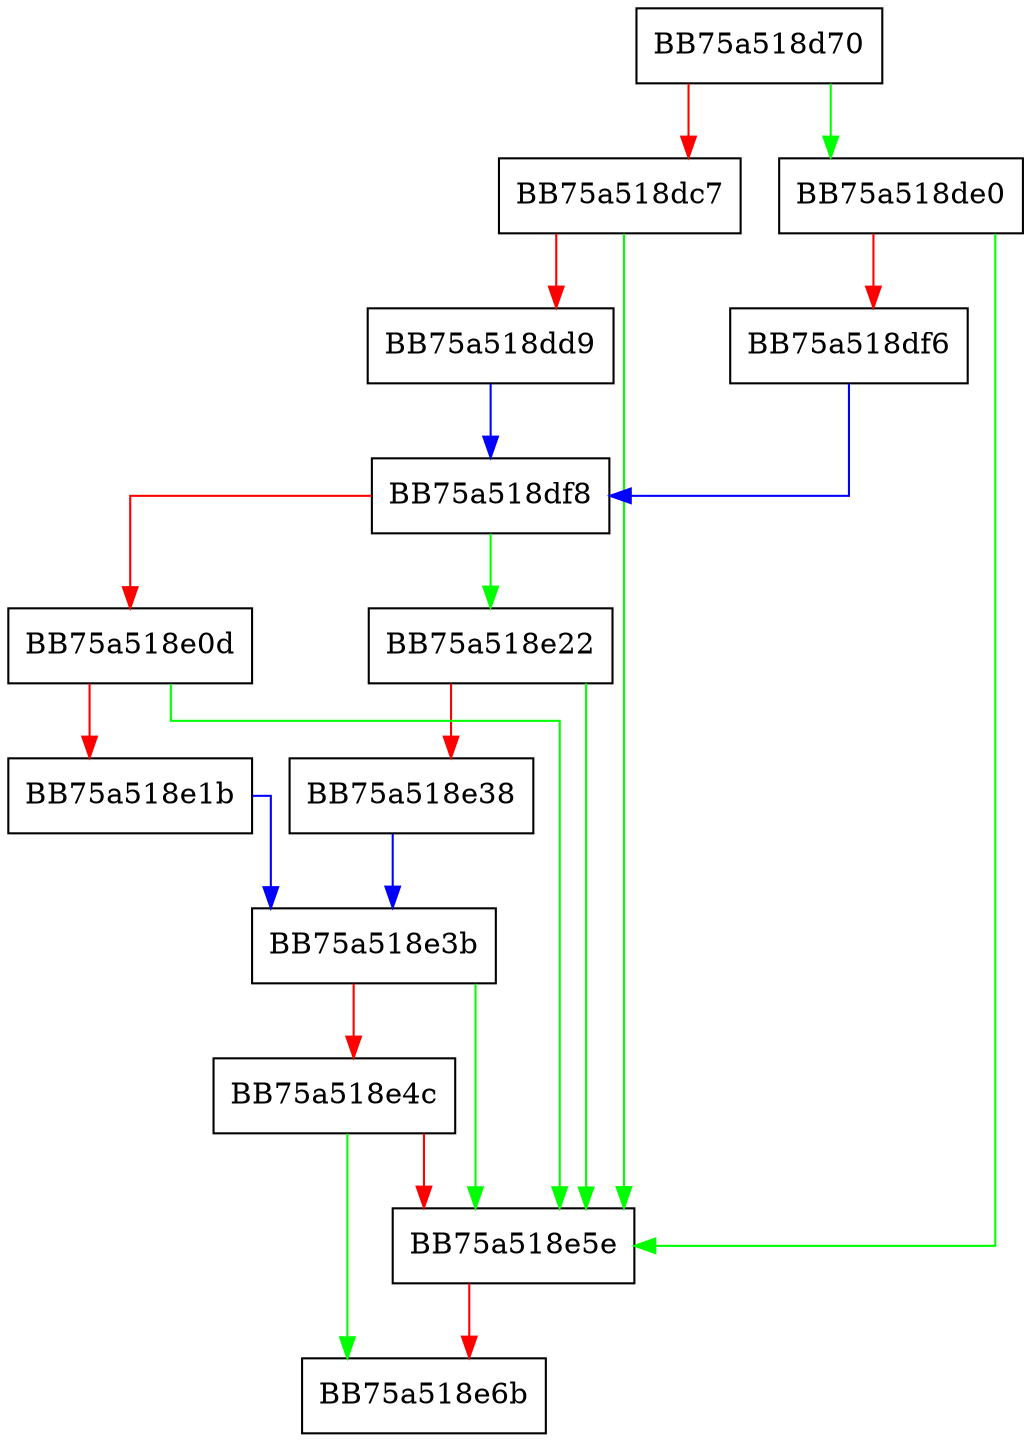 digraph NetEmuAPI_System_EventHandler__ctor {
  node [shape="box"];
  graph [splines=ortho];
  BB75a518d70 -> BB75a518de0 [color="green"];
  BB75a518d70 -> BB75a518dc7 [color="red"];
  BB75a518dc7 -> BB75a518e5e [color="green"];
  BB75a518dc7 -> BB75a518dd9 [color="red"];
  BB75a518dd9 -> BB75a518df8 [color="blue"];
  BB75a518de0 -> BB75a518e5e [color="green"];
  BB75a518de0 -> BB75a518df6 [color="red"];
  BB75a518df6 -> BB75a518df8 [color="blue"];
  BB75a518df8 -> BB75a518e22 [color="green"];
  BB75a518df8 -> BB75a518e0d [color="red"];
  BB75a518e0d -> BB75a518e5e [color="green"];
  BB75a518e0d -> BB75a518e1b [color="red"];
  BB75a518e1b -> BB75a518e3b [color="blue"];
  BB75a518e22 -> BB75a518e5e [color="green"];
  BB75a518e22 -> BB75a518e38 [color="red"];
  BB75a518e38 -> BB75a518e3b [color="blue"];
  BB75a518e3b -> BB75a518e5e [color="green"];
  BB75a518e3b -> BB75a518e4c [color="red"];
  BB75a518e4c -> BB75a518e6b [color="green"];
  BB75a518e4c -> BB75a518e5e [color="red"];
  BB75a518e5e -> BB75a518e6b [color="red"];
}